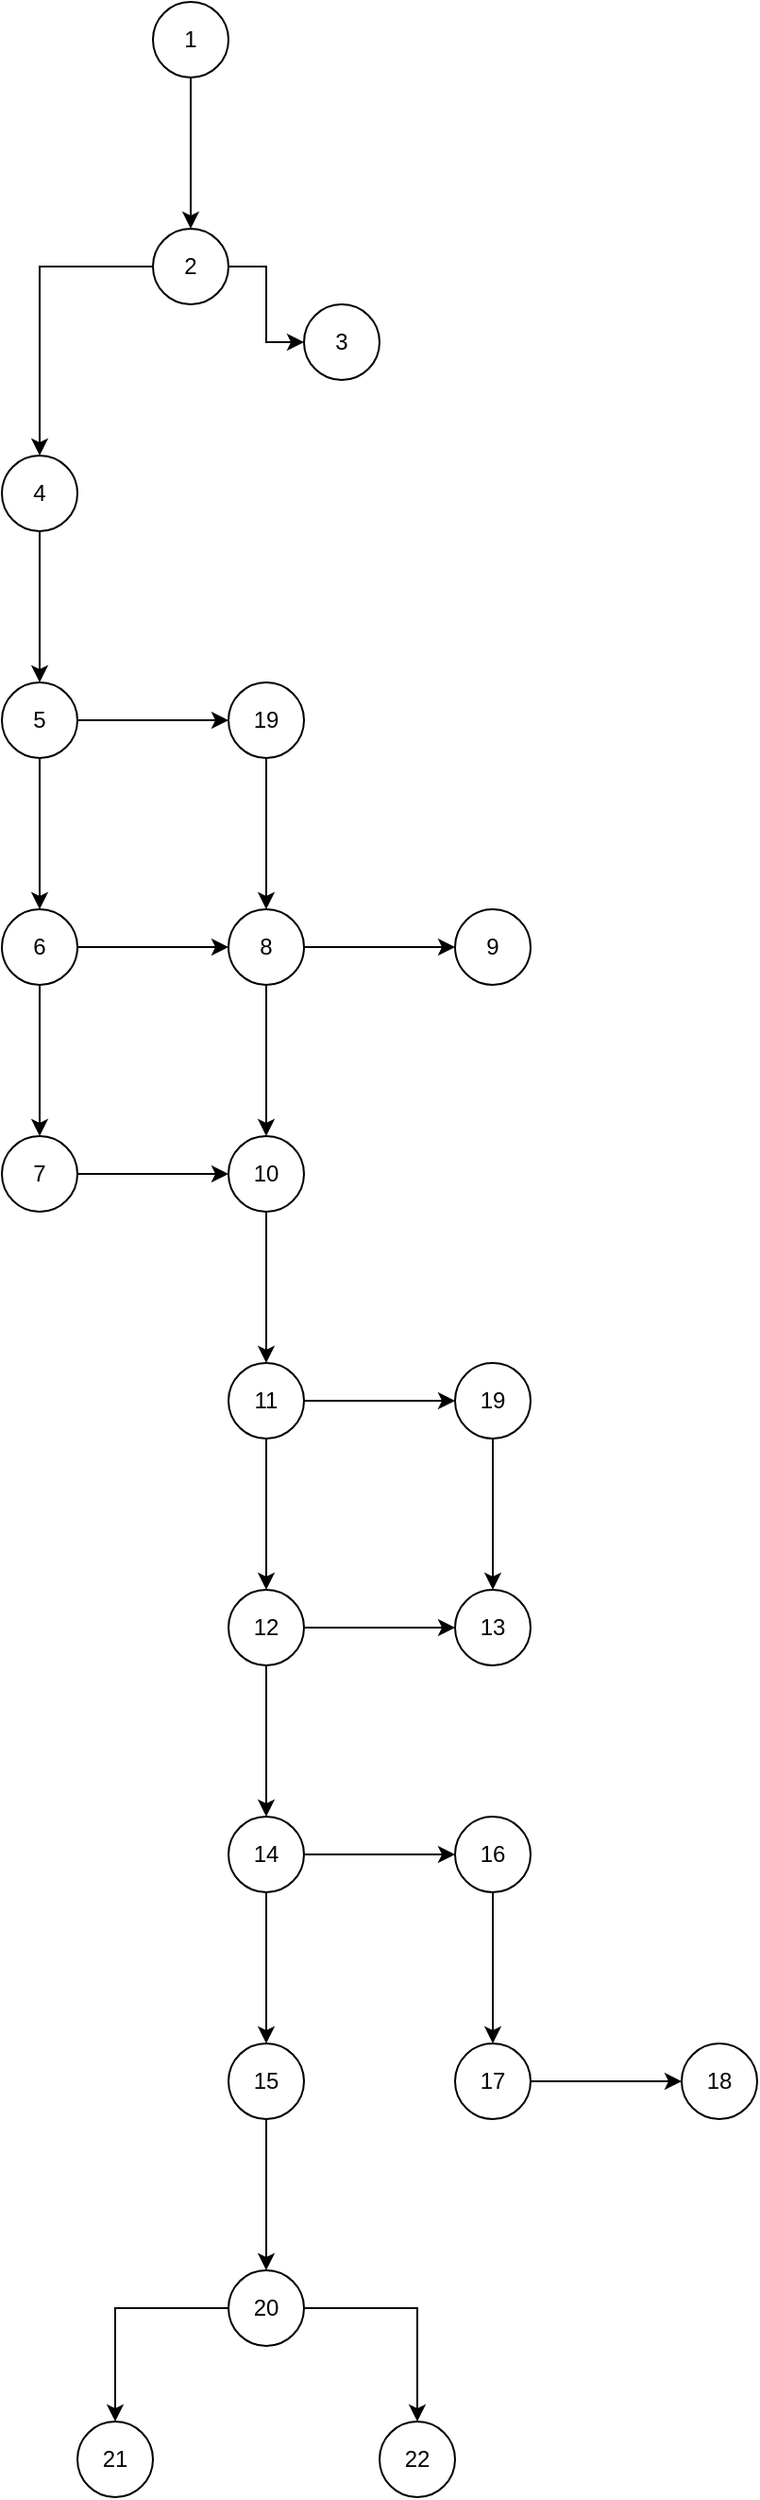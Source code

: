 <mxfile version="24.4.8" type="github">
  <diagram name="Page-1" id="OsHW0Fuf92Nug-Eyk3ul">
    <mxGraphModel dx="611" dy="323" grid="1" gridSize="10" guides="1" tooltips="1" connect="1" arrows="1" fold="1" page="1" pageScale="1" pageWidth="827" pageHeight="1169" math="0" shadow="0">
      <root>
        <mxCell id="0" />
        <mxCell id="1" parent="0" />
        <mxCell id="jqbLKV20YsQPWMsjNIYa-5" value="" style="edgeStyle=orthogonalEdgeStyle;rounded=0;orthogonalLoop=1;jettySize=auto;html=1;" edge="1" parent="1" source="jqbLKV20YsQPWMsjNIYa-1" target="jqbLKV20YsQPWMsjNIYa-4">
          <mxGeometry relative="1" as="geometry" />
        </mxCell>
        <mxCell id="jqbLKV20YsQPWMsjNIYa-1" value="1" style="ellipse;whiteSpace=wrap;html=1;" vertex="1" parent="1">
          <mxGeometry x="360" y="40" width="40" height="40" as="geometry" />
        </mxCell>
        <mxCell id="jqbLKV20YsQPWMsjNIYa-9" value="" style="edgeStyle=orthogonalEdgeStyle;rounded=0;orthogonalLoop=1;jettySize=auto;html=1;" edge="1" parent="1" source="jqbLKV20YsQPWMsjNIYa-4" target="jqbLKV20YsQPWMsjNIYa-8">
          <mxGeometry relative="1" as="geometry" />
        </mxCell>
        <mxCell id="jqbLKV20YsQPWMsjNIYa-11" value="" style="edgeStyle=orthogonalEdgeStyle;rounded=0;orthogonalLoop=1;jettySize=auto;html=1;" edge="1" parent="1" source="jqbLKV20YsQPWMsjNIYa-4" target="jqbLKV20YsQPWMsjNIYa-10">
          <mxGeometry relative="1" as="geometry" />
        </mxCell>
        <mxCell id="jqbLKV20YsQPWMsjNIYa-4" value="2" style="ellipse;whiteSpace=wrap;html=1;" vertex="1" parent="1">
          <mxGeometry x="360" y="160" width="40" height="40" as="geometry" />
        </mxCell>
        <mxCell id="jqbLKV20YsQPWMsjNIYa-8" value="3" style="ellipse;whiteSpace=wrap;html=1;" vertex="1" parent="1">
          <mxGeometry x="440" y="200" width="40" height="40" as="geometry" />
        </mxCell>
        <mxCell id="jqbLKV20YsQPWMsjNIYa-13" value="" style="edgeStyle=orthogonalEdgeStyle;rounded=0;orthogonalLoop=1;jettySize=auto;html=1;" edge="1" parent="1" source="jqbLKV20YsQPWMsjNIYa-10" target="jqbLKV20YsQPWMsjNIYa-12">
          <mxGeometry relative="1" as="geometry" />
        </mxCell>
        <mxCell id="jqbLKV20YsQPWMsjNIYa-10" value="4" style="ellipse;whiteSpace=wrap;html=1;" vertex="1" parent="1">
          <mxGeometry x="280" y="280" width="40" height="40" as="geometry" />
        </mxCell>
        <mxCell id="jqbLKV20YsQPWMsjNIYa-15" value="" style="edgeStyle=orthogonalEdgeStyle;rounded=0;orthogonalLoop=1;jettySize=auto;html=1;" edge="1" parent="1" source="jqbLKV20YsQPWMsjNIYa-12" target="jqbLKV20YsQPWMsjNIYa-14">
          <mxGeometry relative="1" as="geometry" />
        </mxCell>
        <mxCell id="jqbLKV20YsQPWMsjNIYa-19" value="" style="edgeStyle=orthogonalEdgeStyle;rounded=0;orthogonalLoop=1;jettySize=auto;html=1;" edge="1" parent="1" source="jqbLKV20YsQPWMsjNIYa-12" target="jqbLKV20YsQPWMsjNIYa-18">
          <mxGeometry relative="1" as="geometry" />
        </mxCell>
        <mxCell id="jqbLKV20YsQPWMsjNIYa-12" value="5" style="ellipse;whiteSpace=wrap;html=1;" vertex="1" parent="1">
          <mxGeometry x="280" y="400" width="40" height="40" as="geometry" />
        </mxCell>
        <mxCell id="jqbLKV20YsQPWMsjNIYa-17" value="" style="edgeStyle=orthogonalEdgeStyle;rounded=0;orthogonalLoop=1;jettySize=auto;html=1;" edge="1" parent="1" source="jqbLKV20YsQPWMsjNIYa-14" target="jqbLKV20YsQPWMsjNIYa-16">
          <mxGeometry relative="1" as="geometry" />
        </mxCell>
        <mxCell id="jqbLKV20YsQPWMsjNIYa-21" value="" style="edgeStyle=orthogonalEdgeStyle;rounded=0;orthogonalLoop=1;jettySize=auto;html=1;" edge="1" parent="1" source="jqbLKV20YsQPWMsjNIYa-14" target="jqbLKV20YsQPWMsjNIYa-20">
          <mxGeometry relative="1" as="geometry" />
        </mxCell>
        <mxCell id="jqbLKV20YsQPWMsjNIYa-14" value="6" style="ellipse;whiteSpace=wrap;html=1;" vertex="1" parent="1">
          <mxGeometry x="280" y="520" width="40" height="40" as="geometry" />
        </mxCell>
        <mxCell id="jqbLKV20YsQPWMsjNIYa-23" value="" style="edgeStyle=orthogonalEdgeStyle;rounded=0;orthogonalLoop=1;jettySize=auto;html=1;" edge="1" parent="1" source="jqbLKV20YsQPWMsjNIYa-16" target="jqbLKV20YsQPWMsjNIYa-22">
          <mxGeometry relative="1" as="geometry" />
        </mxCell>
        <mxCell id="jqbLKV20YsQPWMsjNIYa-16" value="7" style="ellipse;whiteSpace=wrap;html=1;" vertex="1" parent="1">
          <mxGeometry x="280" y="640" width="40" height="40" as="geometry" />
        </mxCell>
        <mxCell id="jqbLKV20YsQPWMsjNIYa-24" value="" style="edgeStyle=orthogonalEdgeStyle;rounded=0;orthogonalLoop=1;jettySize=auto;html=1;" edge="1" parent="1" source="jqbLKV20YsQPWMsjNIYa-18" target="jqbLKV20YsQPWMsjNIYa-20">
          <mxGeometry relative="1" as="geometry" />
        </mxCell>
        <mxCell id="jqbLKV20YsQPWMsjNIYa-18" value="19" style="ellipse;whiteSpace=wrap;html=1;" vertex="1" parent="1">
          <mxGeometry x="400" y="400" width="40" height="40" as="geometry" />
        </mxCell>
        <mxCell id="jqbLKV20YsQPWMsjNIYa-25" value="" style="edgeStyle=orthogonalEdgeStyle;rounded=0;orthogonalLoop=1;jettySize=auto;html=1;" edge="1" parent="1" source="jqbLKV20YsQPWMsjNIYa-20" target="jqbLKV20YsQPWMsjNIYa-22">
          <mxGeometry relative="1" as="geometry" />
        </mxCell>
        <mxCell id="jqbLKV20YsQPWMsjNIYa-27" value="" style="edgeStyle=orthogonalEdgeStyle;rounded=0;orthogonalLoop=1;jettySize=auto;html=1;" edge="1" parent="1" source="jqbLKV20YsQPWMsjNIYa-20" target="jqbLKV20YsQPWMsjNIYa-26">
          <mxGeometry relative="1" as="geometry" />
        </mxCell>
        <mxCell id="jqbLKV20YsQPWMsjNIYa-20" value="8" style="ellipse;whiteSpace=wrap;html=1;" vertex="1" parent="1">
          <mxGeometry x="400" y="520" width="40" height="40" as="geometry" />
        </mxCell>
        <mxCell id="jqbLKV20YsQPWMsjNIYa-30" value="" style="edgeStyle=orthogonalEdgeStyle;rounded=0;orthogonalLoop=1;jettySize=auto;html=1;" edge="1" parent="1" source="jqbLKV20YsQPWMsjNIYa-22" target="jqbLKV20YsQPWMsjNIYa-29">
          <mxGeometry relative="1" as="geometry" />
        </mxCell>
        <mxCell id="jqbLKV20YsQPWMsjNIYa-22" value="10" style="ellipse;whiteSpace=wrap;html=1;" vertex="1" parent="1">
          <mxGeometry x="400" y="640" width="40" height="40" as="geometry" />
        </mxCell>
        <mxCell id="jqbLKV20YsQPWMsjNIYa-26" value="9" style="ellipse;whiteSpace=wrap;html=1;" vertex="1" parent="1">
          <mxGeometry x="520" y="520" width="40" height="40" as="geometry" />
        </mxCell>
        <mxCell id="jqbLKV20YsQPWMsjNIYa-32" value="" style="edgeStyle=orthogonalEdgeStyle;rounded=0;orthogonalLoop=1;jettySize=auto;html=1;" edge="1" parent="1" source="jqbLKV20YsQPWMsjNIYa-29" target="jqbLKV20YsQPWMsjNIYa-31">
          <mxGeometry relative="1" as="geometry" />
        </mxCell>
        <mxCell id="jqbLKV20YsQPWMsjNIYa-44" value="" style="edgeStyle=orthogonalEdgeStyle;rounded=0;orthogonalLoop=1;jettySize=auto;html=1;" edge="1" parent="1" source="jqbLKV20YsQPWMsjNIYa-29" target="jqbLKV20YsQPWMsjNIYa-43">
          <mxGeometry relative="1" as="geometry" />
        </mxCell>
        <mxCell id="jqbLKV20YsQPWMsjNIYa-29" value="11" style="ellipse;whiteSpace=wrap;html=1;" vertex="1" parent="1">
          <mxGeometry x="400" y="760" width="40" height="40" as="geometry" />
        </mxCell>
        <mxCell id="jqbLKV20YsQPWMsjNIYa-34" value="" style="edgeStyle=orthogonalEdgeStyle;rounded=0;orthogonalLoop=1;jettySize=auto;html=1;" edge="1" parent="1" source="jqbLKV20YsQPWMsjNIYa-31" target="jqbLKV20YsQPWMsjNIYa-33">
          <mxGeometry relative="1" as="geometry" />
        </mxCell>
        <mxCell id="jqbLKV20YsQPWMsjNIYa-48" value="" style="edgeStyle=orthogonalEdgeStyle;rounded=0;orthogonalLoop=1;jettySize=auto;html=1;" edge="1" parent="1" source="jqbLKV20YsQPWMsjNIYa-31" target="jqbLKV20YsQPWMsjNIYa-45">
          <mxGeometry relative="1" as="geometry" />
        </mxCell>
        <mxCell id="jqbLKV20YsQPWMsjNIYa-31" value="12" style="ellipse;whiteSpace=wrap;html=1;" vertex="1" parent="1">
          <mxGeometry x="400" y="880" width="40" height="40" as="geometry" />
        </mxCell>
        <mxCell id="jqbLKV20YsQPWMsjNIYa-36" value="" style="edgeStyle=orthogonalEdgeStyle;rounded=0;orthogonalLoop=1;jettySize=auto;html=1;" edge="1" parent="1" source="jqbLKV20YsQPWMsjNIYa-33" target="jqbLKV20YsQPWMsjNIYa-35">
          <mxGeometry relative="1" as="geometry" />
        </mxCell>
        <mxCell id="jqbLKV20YsQPWMsjNIYa-50" value="" style="edgeStyle=orthogonalEdgeStyle;rounded=0;orthogonalLoop=1;jettySize=auto;html=1;" edge="1" parent="1" source="jqbLKV20YsQPWMsjNIYa-33" target="jqbLKV20YsQPWMsjNIYa-49">
          <mxGeometry relative="1" as="geometry" />
        </mxCell>
        <mxCell id="jqbLKV20YsQPWMsjNIYa-33" value="14" style="ellipse;whiteSpace=wrap;html=1;" vertex="1" parent="1">
          <mxGeometry x="400" y="1000" width="40" height="40" as="geometry" />
        </mxCell>
        <mxCell id="jqbLKV20YsQPWMsjNIYa-38" value="" style="edgeStyle=orthogonalEdgeStyle;rounded=0;orthogonalLoop=1;jettySize=auto;html=1;" edge="1" parent="1" source="jqbLKV20YsQPWMsjNIYa-35" target="jqbLKV20YsQPWMsjNIYa-37">
          <mxGeometry relative="1" as="geometry" />
        </mxCell>
        <mxCell id="jqbLKV20YsQPWMsjNIYa-35" value="15" style="ellipse;whiteSpace=wrap;html=1;" vertex="1" parent="1">
          <mxGeometry x="400" y="1120" width="40" height="40" as="geometry" />
        </mxCell>
        <mxCell id="jqbLKV20YsQPWMsjNIYa-40" value="" style="edgeStyle=orthogonalEdgeStyle;rounded=0;orthogonalLoop=1;jettySize=auto;html=1;" edge="1" parent="1" source="jqbLKV20YsQPWMsjNIYa-37" target="jqbLKV20YsQPWMsjNIYa-39">
          <mxGeometry relative="1" as="geometry" />
        </mxCell>
        <mxCell id="jqbLKV20YsQPWMsjNIYa-42" value="" style="edgeStyle=orthogonalEdgeStyle;rounded=0;orthogonalLoop=1;jettySize=auto;html=1;" edge="1" parent="1" source="jqbLKV20YsQPWMsjNIYa-37" target="jqbLKV20YsQPWMsjNIYa-41">
          <mxGeometry relative="1" as="geometry" />
        </mxCell>
        <mxCell id="jqbLKV20YsQPWMsjNIYa-37" value="20" style="ellipse;whiteSpace=wrap;html=1;" vertex="1" parent="1">
          <mxGeometry x="400" y="1240" width="40" height="40" as="geometry" />
        </mxCell>
        <mxCell id="jqbLKV20YsQPWMsjNIYa-39" value="21" style="ellipse;whiteSpace=wrap;html=1;" vertex="1" parent="1">
          <mxGeometry x="320" y="1320" width="40" height="40" as="geometry" />
        </mxCell>
        <mxCell id="jqbLKV20YsQPWMsjNIYa-41" value="22" style="ellipse;whiteSpace=wrap;html=1;" vertex="1" parent="1">
          <mxGeometry x="480" y="1320" width="40" height="40" as="geometry" />
        </mxCell>
        <mxCell id="jqbLKV20YsQPWMsjNIYa-46" value="" style="edgeStyle=orthogonalEdgeStyle;rounded=0;orthogonalLoop=1;jettySize=auto;html=1;" edge="1" parent="1" source="jqbLKV20YsQPWMsjNIYa-43" target="jqbLKV20YsQPWMsjNIYa-45">
          <mxGeometry relative="1" as="geometry" />
        </mxCell>
        <mxCell id="jqbLKV20YsQPWMsjNIYa-43" value="19" style="ellipse;whiteSpace=wrap;html=1;" vertex="1" parent="1">
          <mxGeometry x="520" y="760" width="40" height="40" as="geometry" />
        </mxCell>
        <mxCell id="jqbLKV20YsQPWMsjNIYa-45" value="13" style="ellipse;whiteSpace=wrap;html=1;" vertex="1" parent="1">
          <mxGeometry x="520" y="880" width="40" height="40" as="geometry" />
        </mxCell>
        <mxCell id="jqbLKV20YsQPWMsjNIYa-52" value="" style="edgeStyle=orthogonalEdgeStyle;rounded=0;orthogonalLoop=1;jettySize=auto;html=1;" edge="1" parent="1" source="jqbLKV20YsQPWMsjNIYa-49" target="jqbLKV20YsQPWMsjNIYa-51">
          <mxGeometry relative="1" as="geometry" />
        </mxCell>
        <mxCell id="jqbLKV20YsQPWMsjNIYa-49" value="16" style="ellipse;whiteSpace=wrap;html=1;" vertex="1" parent="1">
          <mxGeometry x="520" y="1000" width="40" height="40" as="geometry" />
        </mxCell>
        <mxCell id="jqbLKV20YsQPWMsjNIYa-54" value="" style="edgeStyle=orthogonalEdgeStyle;rounded=0;orthogonalLoop=1;jettySize=auto;html=1;" edge="1" parent="1" source="jqbLKV20YsQPWMsjNIYa-51" target="jqbLKV20YsQPWMsjNIYa-53">
          <mxGeometry relative="1" as="geometry" />
        </mxCell>
        <mxCell id="jqbLKV20YsQPWMsjNIYa-51" value="17" style="ellipse;whiteSpace=wrap;html=1;" vertex="1" parent="1">
          <mxGeometry x="520" y="1120" width="40" height="40" as="geometry" />
        </mxCell>
        <mxCell id="jqbLKV20YsQPWMsjNIYa-53" value="18" style="ellipse;whiteSpace=wrap;html=1;" vertex="1" parent="1">
          <mxGeometry x="640" y="1120" width="40" height="40" as="geometry" />
        </mxCell>
      </root>
    </mxGraphModel>
  </diagram>
</mxfile>
